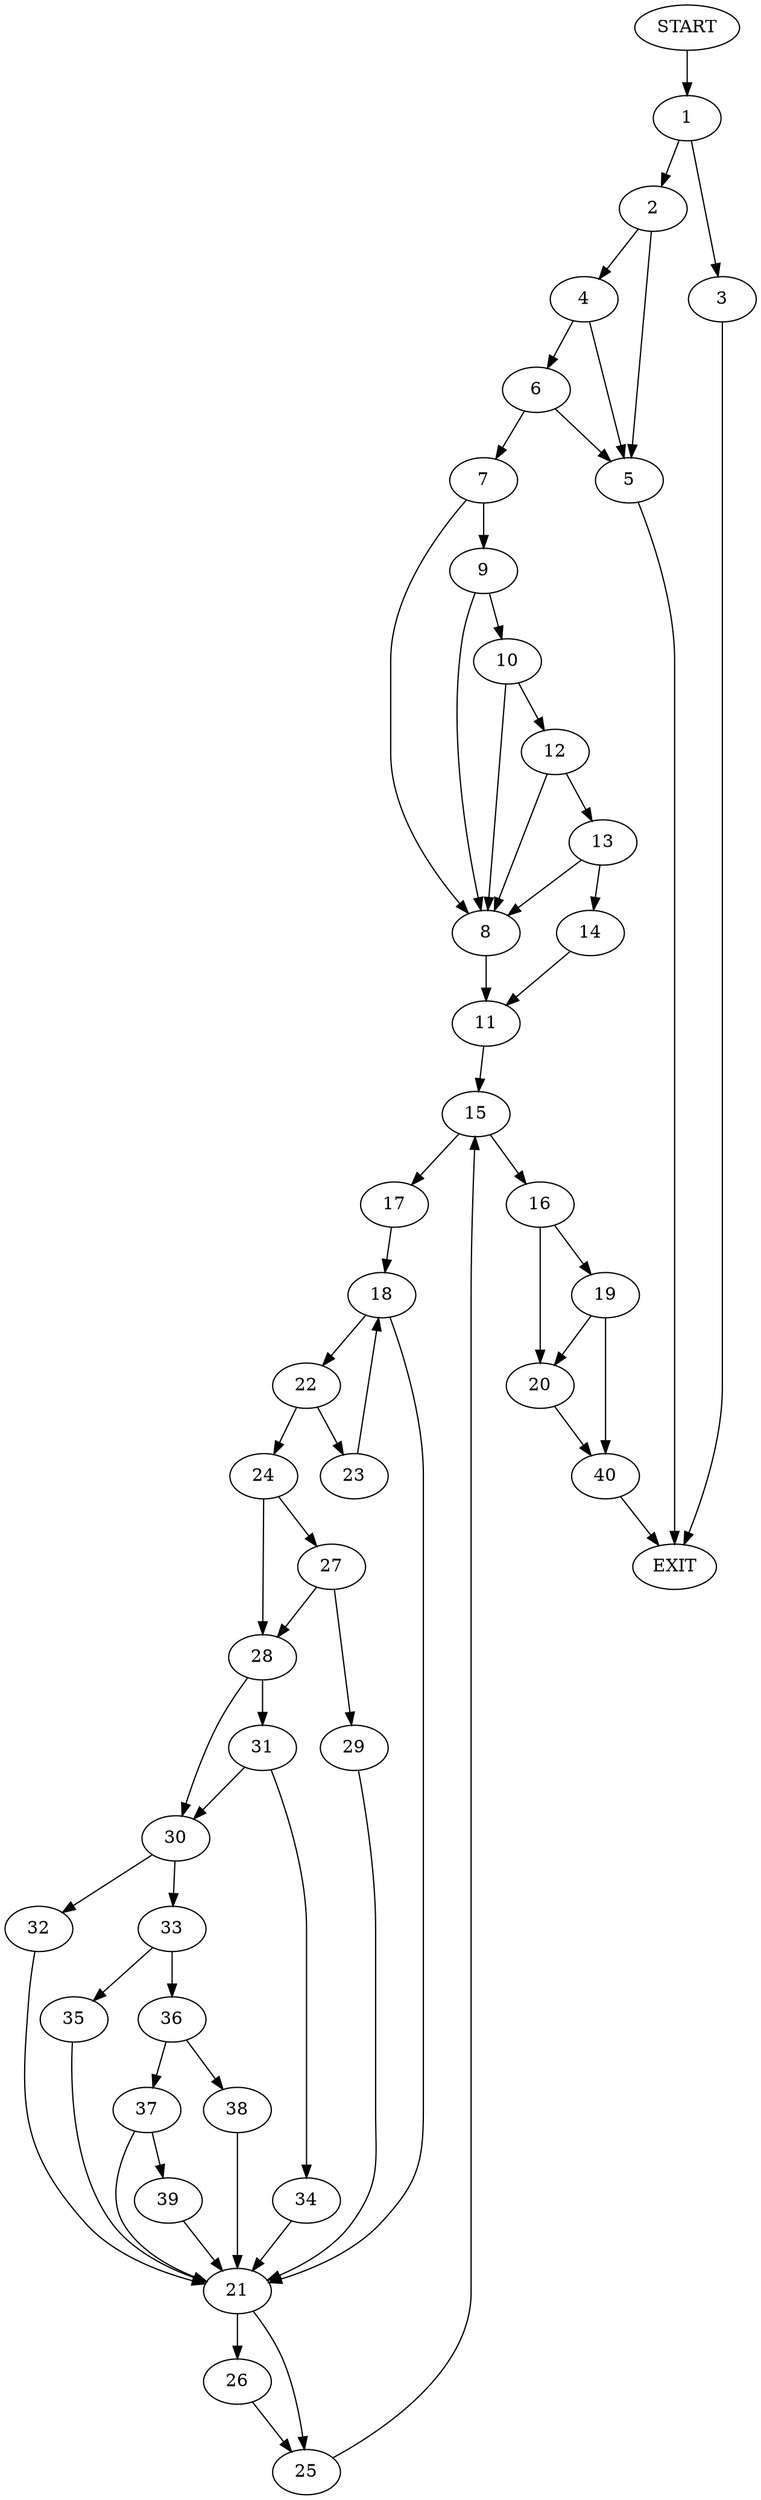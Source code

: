 digraph {
0 [label="START"]
41 [label="EXIT"]
0 -> 1
1 -> 2
1 -> 3
3 -> 41
2 -> 4
2 -> 5
5 -> 41
4 -> 5
4 -> 6
6 -> 7
6 -> 5
7 -> 8
7 -> 9
9 -> 10
9 -> 8
8 -> 11
10 -> 12
10 -> 8
12 -> 13
12 -> 8
13 -> 14
13 -> 8
14 -> 11
11 -> 15
15 -> 16
15 -> 17
17 -> 18
16 -> 19
16 -> 20
18 -> 21
18 -> 22
22 -> 23
22 -> 24
21 -> 25
21 -> 26
24 -> 27
24 -> 28
23 -> 18
27 -> 29
27 -> 28
28 -> 30
28 -> 31
29 -> 21
30 -> 32
30 -> 33
31 -> 30
31 -> 34
34 -> 21
32 -> 21
33 -> 35
33 -> 36
35 -> 21
36 -> 37
36 -> 38
38 -> 21
37 -> 21
37 -> 39
39 -> 21
26 -> 25
25 -> 15
20 -> 40
19 -> 20
19 -> 40
40 -> 41
}
